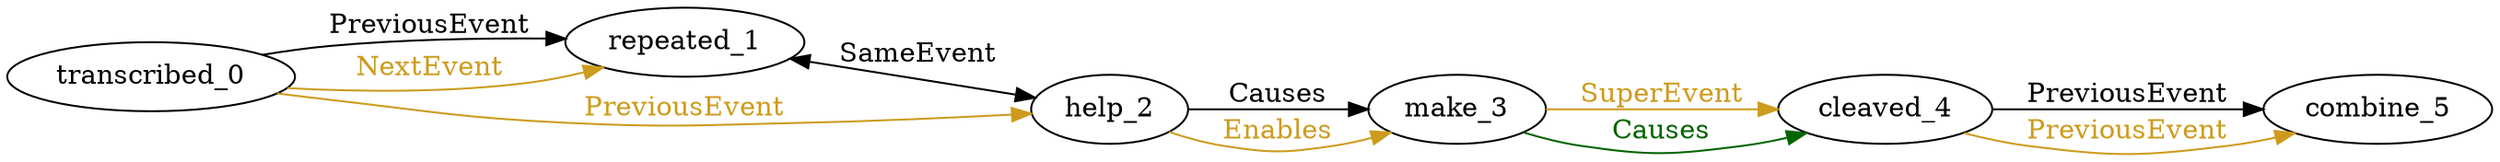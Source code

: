 digraph finite_state_machine { 
	rankdir=LR;
	size="50,50";
node0 [label = "transcribed_0"]
node1 [label = "repeated_1"]
node2 [label = "help_2"]
node3 [label = "make_3"]
node4 [label = "cleaved_4"]
node5 [label = "combine_5"]
node0 -> node1 [ label = "PreviousEvent" fontcolor="black"  color = "Black"];
node0 -> node1 [ label = "NextEvent" fontcolor="goldenrod3"  color = "goldenrod3"];
node0 -> node2 [ label = "PreviousEvent" fontcolor="goldenrod3"  color = "goldenrod3"];
node1 -> node2 [ label = "SameEvent" fontcolor="black" dir = "both" color = "Black"];
node2 -> node3 [ label = "Causes" fontcolor="black"  color = "Black"];
node2 -> node3 [ label = "Enables" fontcolor="goldenrod3"  color = "goldenrod3"];
node3 -> node4 [ label = "SuperEvent" fontcolor="goldenrod3"  color = "goldenrod3"];
node4 -> node5 [ label = "PreviousEvent" fontcolor="black"  color = "Black"];
node4 -> node5 [ label = "PreviousEvent" fontcolor="goldenrod3"  color = "goldenrod3"];
node3 -> node4 [ label = "Causes" fontcolor="darkgreen"  color = "darkgreen"];
}